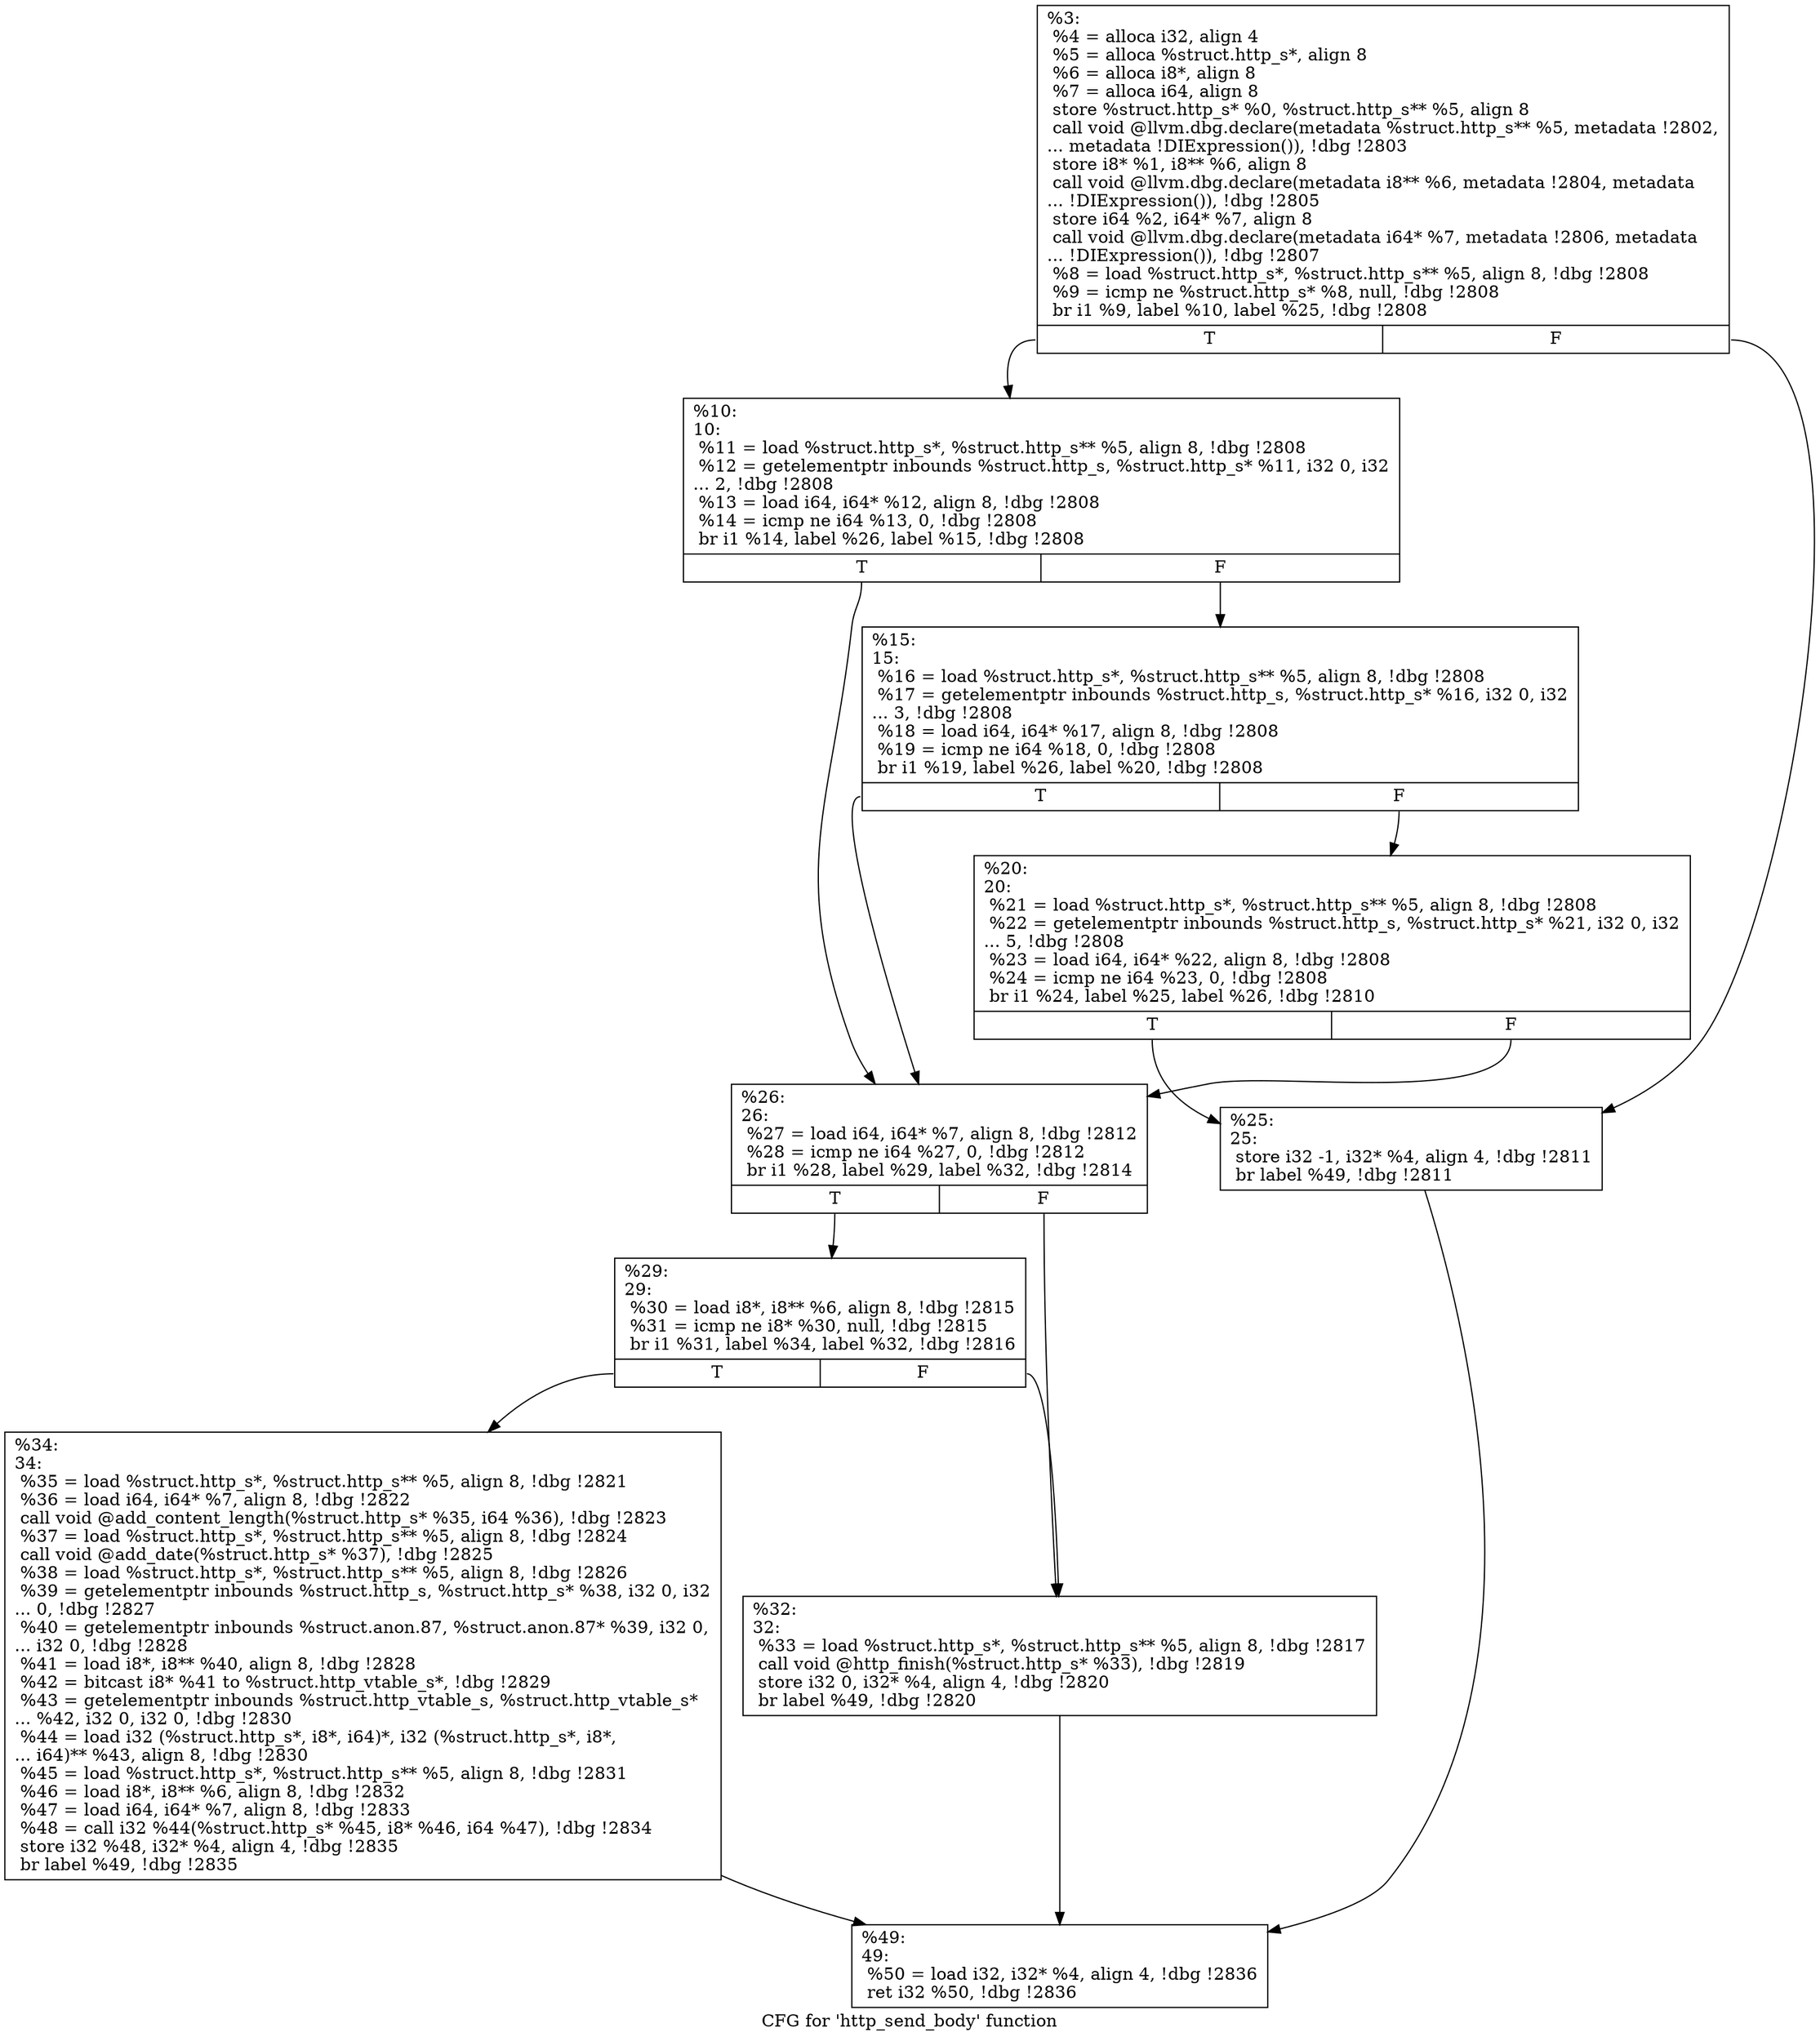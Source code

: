 digraph "CFG for 'http_send_body' function" {
	label="CFG for 'http_send_body' function";

	Node0x5568522b0b20 [shape=record,label="{%3:\l  %4 = alloca i32, align 4\l  %5 = alloca %struct.http_s*, align 8\l  %6 = alloca i8*, align 8\l  %7 = alloca i64, align 8\l  store %struct.http_s* %0, %struct.http_s** %5, align 8\l  call void @llvm.dbg.declare(metadata %struct.http_s** %5, metadata !2802,\l... metadata !DIExpression()), !dbg !2803\l  store i8* %1, i8** %6, align 8\l  call void @llvm.dbg.declare(metadata i8** %6, metadata !2804, metadata\l... !DIExpression()), !dbg !2805\l  store i64 %2, i64* %7, align 8\l  call void @llvm.dbg.declare(metadata i64* %7, metadata !2806, metadata\l... !DIExpression()), !dbg !2807\l  %8 = load %struct.http_s*, %struct.http_s** %5, align 8, !dbg !2808\l  %9 = icmp ne %struct.http_s* %8, null, !dbg !2808\l  br i1 %9, label %10, label %25, !dbg !2808\l|{<s0>T|<s1>F}}"];
	Node0x5568522b0b20:s0 -> Node0x5568522b1520;
	Node0x5568522b0b20:s1 -> Node0x5568522b1610;
	Node0x5568522b1520 [shape=record,label="{%10:\l10:                                               \l  %11 = load %struct.http_s*, %struct.http_s** %5, align 8, !dbg !2808\l  %12 = getelementptr inbounds %struct.http_s, %struct.http_s* %11, i32 0, i32\l... 2, !dbg !2808\l  %13 = load i64, i64* %12, align 8, !dbg !2808\l  %14 = icmp ne i64 %13, 0, !dbg !2808\l  br i1 %14, label %26, label %15, !dbg !2808\l|{<s0>T|<s1>F}}"];
	Node0x5568522b1520:s0 -> Node0x5568522b1660;
	Node0x5568522b1520:s1 -> Node0x5568522b1570;
	Node0x5568522b1570 [shape=record,label="{%15:\l15:                                               \l  %16 = load %struct.http_s*, %struct.http_s** %5, align 8, !dbg !2808\l  %17 = getelementptr inbounds %struct.http_s, %struct.http_s* %16, i32 0, i32\l... 3, !dbg !2808\l  %18 = load i64, i64* %17, align 8, !dbg !2808\l  %19 = icmp ne i64 %18, 0, !dbg !2808\l  br i1 %19, label %26, label %20, !dbg !2808\l|{<s0>T|<s1>F}}"];
	Node0x5568522b1570:s0 -> Node0x5568522b1660;
	Node0x5568522b1570:s1 -> Node0x5568522b15c0;
	Node0x5568522b15c0 [shape=record,label="{%20:\l20:                                               \l  %21 = load %struct.http_s*, %struct.http_s** %5, align 8, !dbg !2808\l  %22 = getelementptr inbounds %struct.http_s, %struct.http_s* %21, i32 0, i32\l... 5, !dbg !2808\l  %23 = load i64, i64* %22, align 8, !dbg !2808\l  %24 = icmp ne i64 %23, 0, !dbg !2808\l  br i1 %24, label %25, label %26, !dbg !2810\l|{<s0>T|<s1>F}}"];
	Node0x5568522b15c0:s0 -> Node0x5568522b1610;
	Node0x5568522b15c0:s1 -> Node0x5568522b1660;
	Node0x5568522b1610 [shape=record,label="{%25:\l25:                                               \l  store i32 -1, i32* %4, align 4, !dbg !2811\l  br label %49, !dbg !2811\l}"];
	Node0x5568522b1610 -> Node0x5568522b17a0;
	Node0x5568522b1660 [shape=record,label="{%26:\l26:                                               \l  %27 = load i64, i64* %7, align 8, !dbg !2812\l  %28 = icmp ne i64 %27, 0, !dbg !2812\l  br i1 %28, label %29, label %32, !dbg !2814\l|{<s0>T|<s1>F}}"];
	Node0x5568522b1660:s0 -> Node0x5568522b16b0;
	Node0x5568522b1660:s1 -> Node0x5568522b1700;
	Node0x5568522b16b0 [shape=record,label="{%29:\l29:                                               \l  %30 = load i8*, i8** %6, align 8, !dbg !2815\l  %31 = icmp ne i8* %30, null, !dbg !2815\l  br i1 %31, label %34, label %32, !dbg !2816\l|{<s0>T|<s1>F}}"];
	Node0x5568522b16b0:s0 -> Node0x5568522b1750;
	Node0x5568522b16b0:s1 -> Node0x5568522b1700;
	Node0x5568522b1700 [shape=record,label="{%32:\l32:                                               \l  %33 = load %struct.http_s*, %struct.http_s** %5, align 8, !dbg !2817\l  call void @http_finish(%struct.http_s* %33), !dbg !2819\l  store i32 0, i32* %4, align 4, !dbg !2820\l  br label %49, !dbg !2820\l}"];
	Node0x5568522b1700 -> Node0x5568522b17a0;
	Node0x5568522b1750 [shape=record,label="{%34:\l34:                                               \l  %35 = load %struct.http_s*, %struct.http_s** %5, align 8, !dbg !2821\l  %36 = load i64, i64* %7, align 8, !dbg !2822\l  call void @add_content_length(%struct.http_s* %35, i64 %36), !dbg !2823\l  %37 = load %struct.http_s*, %struct.http_s** %5, align 8, !dbg !2824\l  call void @add_date(%struct.http_s* %37), !dbg !2825\l  %38 = load %struct.http_s*, %struct.http_s** %5, align 8, !dbg !2826\l  %39 = getelementptr inbounds %struct.http_s, %struct.http_s* %38, i32 0, i32\l... 0, !dbg !2827\l  %40 = getelementptr inbounds %struct.anon.87, %struct.anon.87* %39, i32 0,\l... i32 0, !dbg !2828\l  %41 = load i8*, i8** %40, align 8, !dbg !2828\l  %42 = bitcast i8* %41 to %struct.http_vtable_s*, !dbg !2829\l  %43 = getelementptr inbounds %struct.http_vtable_s, %struct.http_vtable_s*\l... %42, i32 0, i32 0, !dbg !2830\l  %44 = load i32 (%struct.http_s*, i8*, i64)*, i32 (%struct.http_s*, i8*,\l... i64)** %43, align 8, !dbg !2830\l  %45 = load %struct.http_s*, %struct.http_s** %5, align 8, !dbg !2831\l  %46 = load i8*, i8** %6, align 8, !dbg !2832\l  %47 = load i64, i64* %7, align 8, !dbg !2833\l  %48 = call i32 %44(%struct.http_s* %45, i8* %46, i64 %47), !dbg !2834\l  store i32 %48, i32* %4, align 4, !dbg !2835\l  br label %49, !dbg !2835\l}"];
	Node0x5568522b1750 -> Node0x5568522b17a0;
	Node0x5568522b17a0 [shape=record,label="{%49:\l49:                                               \l  %50 = load i32, i32* %4, align 4, !dbg !2836\l  ret i32 %50, !dbg !2836\l}"];
}
